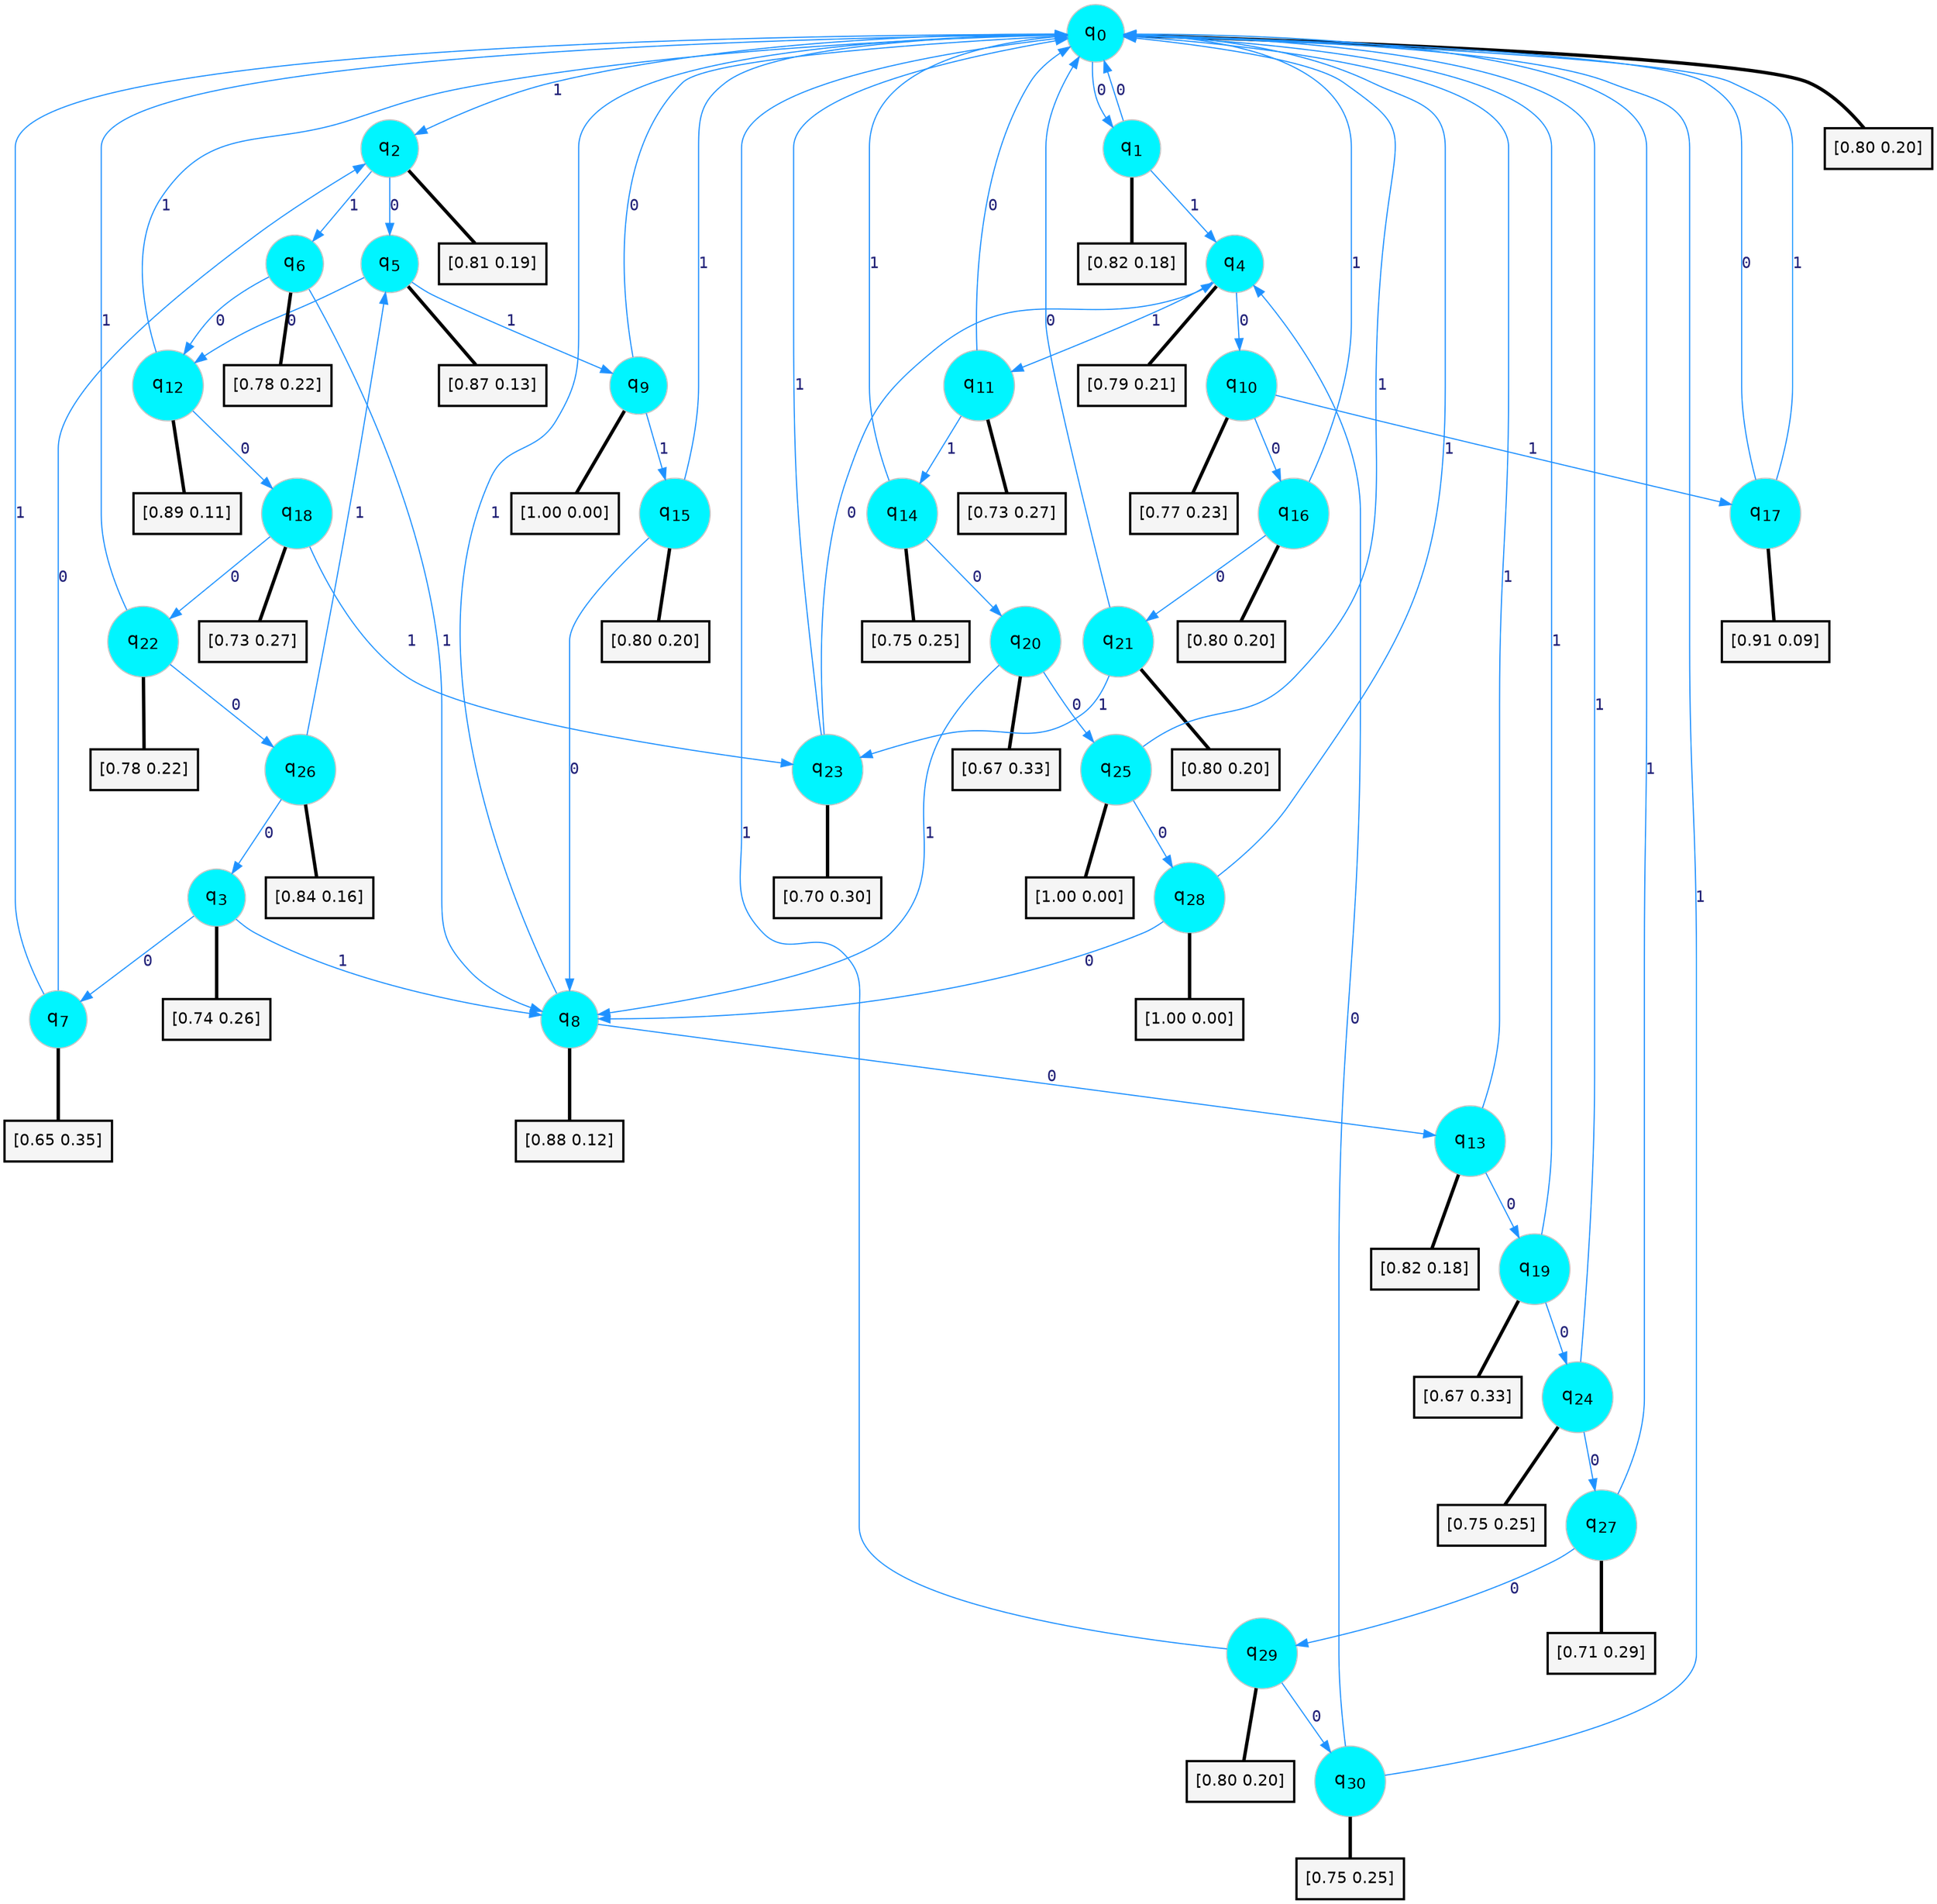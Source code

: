 digraph G {
graph [
bgcolor=transparent, dpi=300, rankdir=TD, size="40,25"];
node [
color=gray, fillcolor=turquoise1, fontcolor=black, fontname=Helvetica, fontsize=16, fontweight=bold, shape=circle, style=filled];
edge [
arrowsize=1, color=dodgerblue1, fontcolor=midnightblue, fontname=courier, fontweight=bold, penwidth=1, style=solid, weight=20];
0[label=<q<SUB>0</SUB>>];
1[label=<q<SUB>1</SUB>>];
2[label=<q<SUB>2</SUB>>];
3[label=<q<SUB>3</SUB>>];
4[label=<q<SUB>4</SUB>>];
5[label=<q<SUB>5</SUB>>];
6[label=<q<SUB>6</SUB>>];
7[label=<q<SUB>7</SUB>>];
8[label=<q<SUB>8</SUB>>];
9[label=<q<SUB>9</SUB>>];
10[label=<q<SUB>10</SUB>>];
11[label=<q<SUB>11</SUB>>];
12[label=<q<SUB>12</SUB>>];
13[label=<q<SUB>13</SUB>>];
14[label=<q<SUB>14</SUB>>];
15[label=<q<SUB>15</SUB>>];
16[label=<q<SUB>16</SUB>>];
17[label=<q<SUB>17</SUB>>];
18[label=<q<SUB>18</SUB>>];
19[label=<q<SUB>19</SUB>>];
20[label=<q<SUB>20</SUB>>];
21[label=<q<SUB>21</SUB>>];
22[label=<q<SUB>22</SUB>>];
23[label=<q<SUB>23</SUB>>];
24[label=<q<SUB>24</SUB>>];
25[label=<q<SUB>25</SUB>>];
26[label=<q<SUB>26</SUB>>];
27[label=<q<SUB>27</SUB>>];
28[label=<q<SUB>28</SUB>>];
29[label=<q<SUB>29</SUB>>];
30[label=<q<SUB>30</SUB>>];
31[label="[0.80 0.20]", shape=box,fontcolor=black, fontname=Helvetica, fontsize=14, penwidth=2, fillcolor=whitesmoke,color=black];
32[label="[0.82 0.18]", shape=box,fontcolor=black, fontname=Helvetica, fontsize=14, penwidth=2, fillcolor=whitesmoke,color=black];
33[label="[0.81 0.19]", shape=box,fontcolor=black, fontname=Helvetica, fontsize=14, penwidth=2, fillcolor=whitesmoke,color=black];
34[label="[0.74 0.26]", shape=box,fontcolor=black, fontname=Helvetica, fontsize=14, penwidth=2, fillcolor=whitesmoke,color=black];
35[label="[0.79 0.21]", shape=box,fontcolor=black, fontname=Helvetica, fontsize=14, penwidth=2, fillcolor=whitesmoke,color=black];
36[label="[0.87 0.13]", shape=box,fontcolor=black, fontname=Helvetica, fontsize=14, penwidth=2, fillcolor=whitesmoke,color=black];
37[label="[0.78 0.22]", shape=box,fontcolor=black, fontname=Helvetica, fontsize=14, penwidth=2, fillcolor=whitesmoke,color=black];
38[label="[0.65 0.35]", shape=box,fontcolor=black, fontname=Helvetica, fontsize=14, penwidth=2, fillcolor=whitesmoke,color=black];
39[label="[0.88 0.12]", shape=box,fontcolor=black, fontname=Helvetica, fontsize=14, penwidth=2, fillcolor=whitesmoke,color=black];
40[label="[1.00 0.00]", shape=box,fontcolor=black, fontname=Helvetica, fontsize=14, penwidth=2, fillcolor=whitesmoke,color=black];
41[label="[0.77 0.23]", shape=box,fontcolor=black, fontname=Helvetica, fontsize=14, penwidth=2, fillcolor=whitesmoke,color=black];
42[label="[0.73 0.27]", shape=box,fontcolor=black, fontname=Helvetica, fontsize=14, penwidth=2, fillcolor=whitesmoke,color=black];
43[label="[0.89 0.11]", shape=box,fontcolor=black, fontname=Helvetica, fontsize=14, penwidth=2, fillcolor=whitesmoke,color=black];
44[label="[0.82 0.18]", shape=box,fontcolor=black, fontname=Helvetica, fontsize=14, penwidth=2, fillcolor=whitesmoke,color=black];
45[label="[0.75 0.25]", shape=box,fontcolor=black, fontname=Helvetica, fontsize=14, penwidth=2, fillcolor=whitesmoke,color=black];
46[label="[0.80 0.20]", shape=box,fontcolor=black, fontname=Helvetica, fontsize=14, penwidth=2, fillcolor=whitesmoke,color=black];
47[label="[0.80 0.20]", shape=box,fontcolor=black, fontname=Helvetica, fontsize=14, penwidth=2, fillcolor=whitesmoke,color=black];
48[label="[0.91 0.09]", shape=box,fontcolor=black, fontname=Helvetica, fontsize=14, penwidth=2, fillcolor=whitesmoke,color=black];
49[label="[0.73 0.27]", shape=box,fontcolor=black, fontname=Helvetica, fontsize=14, penwidth=2, fillcolor=whitesmoke,color=black];
50[label="[0.67 0.33]", shape=box,fontcolor=black, fontname=Helvetica, fontsize=14, penwidth=2, fillcolor=whitesmoke,color=black];
51[label="[0.67 0.33]", shape=box,fontcolor=black, fontname=Helvetica, fontsize=14, penwidth=2, fillcolor=whitesmoke,color=black];
52[label="[0.80 0.20]", shape=box,fontcolor=black, fontname=Helvetica, fontsize=14, penwidth=2, fillcolor=whitesmoke,color=black];
53[label="[0.78 0.22]", shape=box,fontcolor=black, fontname=Helvetica, fontsize=14, penwidth=2, fillcolor=whitesmoke,color=black];
54[label="[0.70 0.30]", shape=box,fontcolor=black, fontname=Helvetica, fontsize=14, penwidth=2, fillcolor=whitesmoke,color=black];
55[label="[0.75 0.25]", shape=box,fontcolor=black, fontname=Helvetica, fontsize=14, penwidth=2, fillcolor=whitesmoke,color=black];
56[label="[1.00 0.00]", shape=box,fontcolor=black, fontname=Helvetica, fontsize=14, penwidth=2, fillcolor=whitesmoke,color=black];
57[label="[0.84 0.16]", shape=box,fontcolor=black, fontname=Helvetica, fontsize=14, penwidth=2, fillcolor=whitesmoke,color=black];
58[label="[0.71 0.29]", shape=box,fontcolor=black, fontname=Helvetica, fontsize=14, penwidth=2, fillcolor=whitesmoke,color=black];
59[label="[1.00 0.00]", shape=box,fontcolor=black, fontname=Helvetica, fontsize=14, penwidth=2, fillcolor=whitesmoke,color=black];
60[label="[0.80 0.20]", shape=box,fontcolor=black, fontname=Helvetica, fontsize=14, penwidth=2, fillcolor=whitesmoke,color=black];
61[label="[0.75 0.25]", shape=box,fontcolor=black, fontname=Helvetica, fontsize=14, penwidth=2, fillcolor=whitesmoke,color=black];
0->1 [label=0];
0->2 [label=1];
0->31 [arrowhead=none, penwidth=3,color=black];
1->0 [label=0];
1->4 [label=1];
1->32 [arrowhead=none, penwidth=3,color=black];
2->5 [label=0];
2->6 [label=1];
2->33 [arrowhead=none, penwidth=3,color=black];
3->7 [label=0];
3->8 [label=1];
3->34 [arrowhead=none, penwidth=3,color=black];
4->10 [label=0];
4->11 [label=1];
4->35 [arrowhead=none, penwidth=3,color=black];
5->12 [label=0];
5->9 [label=1];
5->36 [arrowhead=none, penwidth=3,color=black];
6->12 [label=0];
6->8 [label=1];
6->37 [arrowhead=none, penwidth=3,color=black];
7->2 [label=0];
7->0 [label=1];
7->38 [arrowhead=none, penwidth=3,color=black];
8->13 [label=0];
8->0 [label=1];
8->39 [arrowhead=none, penwidth=3,color=black];
9->0 [label=0];
9->15 [label=1];
9->40 [arrowhead=none, penwidth=3,color=black];
10->16 [label=0];
10->17 [label=1];
10->41 [arrowhead=none, penwidth=3,color=black];
11->0 [label=0];
11->14 [label=1];
11->42 [arrowhead=none, penwidth=3,color=black];
12->18 [label=0];
12->0 [label=1];
12->43 [arrowhead=none, penwidth=3,color=black];
13->19 [label=0];
13->0 [label=1];
13->44 [arrowhead=none, penwidth=3,color=black];
14->20 [label=0];
14->0 [label=1];
14->45 [arrowhead=none, penwidth=3,color=black];
15->8 [label=0];
15->0 [label=1];
15->46 [arrowhead=none, penwidth=3,color=black];
16->21 [label=0];
16->0 [label=1];
16->47 [arrowhead=none, penwidth=3,color=black];
17->0 [label=0];
17->0 [label=1];
17->48 [arrowhead=none, penwidth=3,color=black];
18->22 [label=0];
18->23 [label=1];
18->49 [arrowhead=none, penwidth=3,color=black];
19->24 [label=0];
19->0 [label=1];
19->50 [arrowhead=none, penwidth=3,color=black];
20->25 [label=0];
20->8 [label=1];
20->51 [arrowhead=none, penwidth=3,color=black];
21->0 [label=0];
21->23 [label=1];
21->52 [arrowhead=none, penwidth=3,color=black];
22->26 [label=0];
22->0 [label=1];
22->53 [arrowhead=none, penwidth=3,color=black];
23->4 [label=0];
23->0 [label=1];
23->54 [arrowhead=none, penwidth=3,color=black];
24->27 [label=0];
24->0 [label=1];
24->55 [arrowhead=none, penwidth=3,color=black];
25->28 [label=0];
25->0 [label=1];
25->56 [arrowhead=none, penwidth=3,color=black];
26->3 [label=0];
26->5 [label=1];
26->57 [arrowhead=none, penwidth=3,color=black];
27->29 [label=0];
27->0 [label=1];
27->58 [arrowhead=none, penwidth=3,color=black];
28->8 [label=0];
28->0 [label=1];
28->59 [arrowhead=none, penwidth=3,color=black];
29->30 [label=0];
29->0 [label=1];
29->60 [arrowhead=none, penwidth=3,color=black];
30->4 [label=0];
30->0 [label=1];
30->61 [arrowhead=none, penwidth=3,color=black];
}
